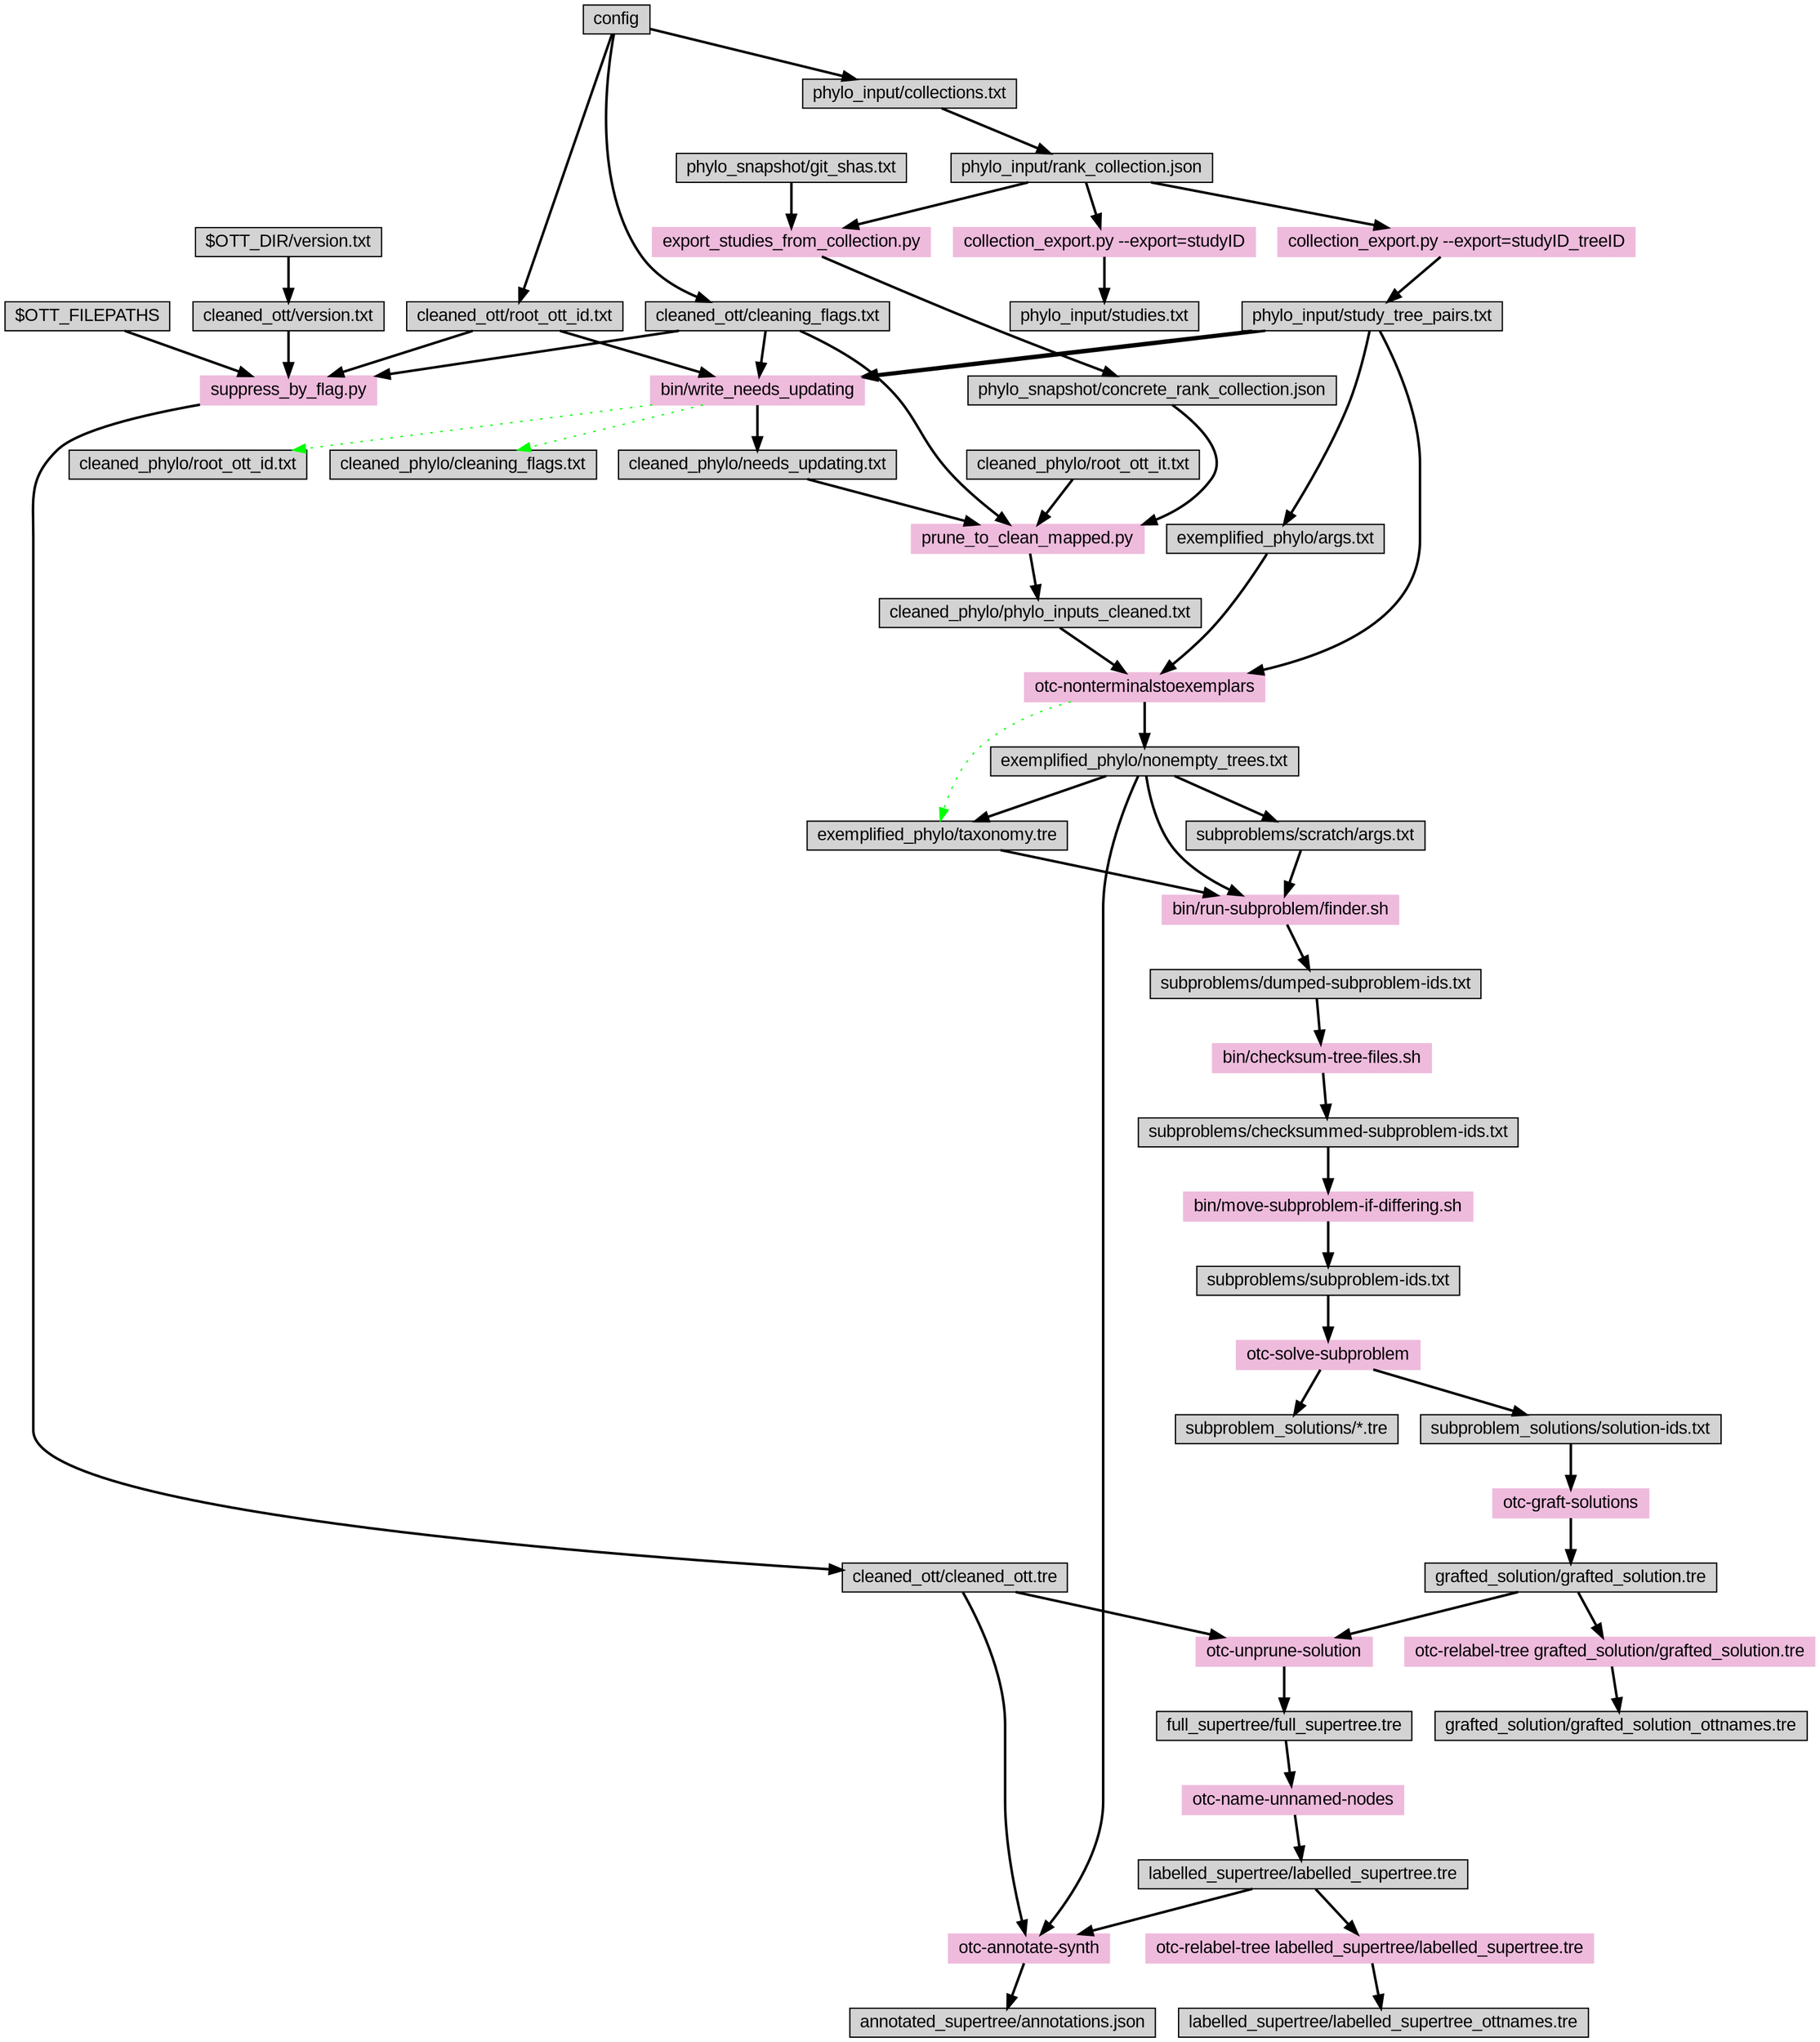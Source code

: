 digraph "make" {
graph [ranksep=0.25, fontname=Arial,  nodesep=0.25, ranksep=0.5];
node [fontname=Arial, style=filled, height=0, width=0, shape=box];
edge [style="setlinewidth(2)"];

config -> "cleaned_ott/root_ott_id.txt"
config -> "cleaned_ott/cleaning_flags.txt"
"$OTT_DIR/version.txt" -> "cleaned_ott/version.txt"

"phylo_input/study_tree_pairs.txt" -> "exemplified_phylo/args.txt"

"phylo_input/study_tree_pairs.txt" -> "otc-nonterminalstoexemplars"
"exemplified_phylo/args.txt" -> "otc-nonterminalstoexemplars"
"cleaned_phylo/phylo_inputs_cleaned.txt" -> "otc-nonterminalstoexemplars"
"otc-nonterminalstoexemplars" -> "exemplified_phylo/nonempty_trees.txt"
"otc-nonterminalstoexemplars" -> "exemplified_phylo/taxonomy.tre" [color=green style=dotted]
"otc-nonterminalstoexemplars"  [style=filled, color="#EEBBDD"]

"exemplified_phylo/nonempty_trees.txt" -> "exemplified_phylo/taxonomy.tre"

"$OTT_FILEPATHS" -> "suppress_by_flag.py"
"cleaned_ott/version.txt" ->  "suppress_by_flag.py"
"cleaned_ott/cleaning_flags.txt" ->  "suppress_by_flag.py"
"cleaned_ott/root_ott_id.txt" ->  "suppress_by_flag.py"
"suppress_by_flag.py" [style=filled, color="#EEBBDD"]
"suppress_by_flag.py" -> "cleaned_ott/cleaned_ott.tre"

"phylo_input/rank_collection.json" -> "collection_export.py --export=studyID"
"collection_export.py --export=studyID" -> "phylo_input/studies.txt"
"collection_export.py --export=studyID" [style=filled, color="#EEBBDD"]

"phylo_input/rank_collection.json" -> "collection_export.py --export=studyID_treeID"
"collection_export.py --export=studyID_treeID" -> "phylo_input/study_tree_pairs.txt"
"collection_export.py --export=studyID_treeID" [style=filled, color="#EEBBDD"]

"phylo_snapshot/git_shas.txt"

"phylo_snapshot/git_shas.txt" ->  "export_studies_from_collection.py"
"phylo_input/rank_collection.json" -> "export_studies_from_collection.py"
"export_studies_from_collection.py" -> "phylo_snapshot/concrete_rank_collection.json"
"export_studies_from_collection.py"  [style=filled, color="#EEBBDD"]

"cleaned_ott/cleaning_flags.txt" -> "bin/write_needs_updating"
"cleaned_ott/root_ott_id.txt" -> "bin/write_needs_updating"
"phylo_input/study_tree_pairs.txt" -> "bin/write_needs_updating"
"phylo_input/study_tree_pairs.txt" -> "bin/write_needs_updating"
"bin/write_needs_updating" -> "cleaned_phylo/needs_updating.txt"
"bin/write_needs_updating" -> "cleaned_phylo/cleaning_flags.txt"  [color=green style=dotted]
"bin/write_needs_updating" -> "cleaned_phylo/root_ott_id.txt"  [color=green style=dotted]
"bin/write_needs_updating"   [style=filled, color="#EEBBDD"]

"cleaned_phylo/needs_updating.txt" -> "prune_to_clean_mapped.py"
"cleaned_ott/cleaning_flags.txt" -> "prune_to_clean_mapped.py"
"cleaned_phylo/root_ott_it.txt" -> "prune_to_clean_mapped.py"
"phylo_snapshot/concrete_rank_collection.json" -> "prune_to_clean_mapped.py"
"prune_to_clean_mapped.py"  [style=filled, color="#EEBBDD"]
"prune_to_clean_mapped.py" -> "cleaned_phylo/phylo_inputs_cleaned.txt"


config -> "phylo_input/collections.txt"
"phylo_input/collections.txt" -> "phylo_input/rank_collection.json"
# here is where we need to depend on whether the collections have changed!

"exemplified_phylo/nonempty_trees.txt" -> "subproblems/scratch/args.txt"

"exemplified_phylo/taxonomy.tre" -> "bin/run-subproblem/finder.sh"
"subproblems/scratch/args.txt" -> "bin/run-subproblem/finder.sh"
"exemplified_phylo/nonempty_trees.txt" -> "bin/run-subproblem/finder.sh"
"bin/run-subproblem/finder.sh" [style=filled, color="#EEBBDD"]
"bin/run-subproblem/finder.sh" -> "subproblems/dumped-subproblem-ids.txt"

"subproblems/dumped-subproblem-ids.txt" -> "bin/checksum-tree-files.sh" 
"bin/checksum-tree-files.sh" [style=filled, color="#EEBBDD"]
"bin/checksum-tree-files.sh" -> "subproblems/checksummed-subproblem-ids.txt"


"subproblems/checksummed-subproblem-ids.txt" -> "bin/move-subproblem-if-differing.sh" 
"bin/move-subproblem-if-differing.sh" [style=filled, color="#EEBBDD"]
"bin/move-subproblem-if-differing.sh" -> "subproblems/subproblem-ids.txt"

"subproblems/subproblem-ids.txt" -> "otc-solve-subproblem"
"otc-solve-subproblem" [style=filled, color="#EEBBDD"]
"otc-solve-subproblem" -> "subproblem_solutions/*.tre"
"otc-solve-subproblem" -> "subproblem_solutions/solution-ids.txt"
"subproblem_solutions/solution-ids.txt"

"subproblem_solutions/solution-ids.txt" -> "otc-graft-solutions"
"otc-graft-solutions" [style=filled, color="#EEBBDD"]
"otc-graft-solutions" -> "grafted_solution/grafted_solution.tre"

"grafted_solution/grafted_solution.tre" -> "otc-relabel-tree grafted_solution/grafted_solution.tre"
"otc-relabel-tree grafted_solution/grafted_solution.tre" [style=filled, color="#EEBBDD"]
"otc-relabel-tree grafted_solution/grafted_solution.tre" -> "grafted_solution/grafted_solution_ottnames.tre"

"cleaned_ott/cleaned_ott.tre" -> "otc-unprune-solution"
"grafted_solution/grafted_solution.tre" -> "otc-unprune-solution"
"otc-unprune-solution" [style=filled, color="#EEBBDD"]
"otc-unprune-solution" -> "full_supertree/full_supertree.tre"

"full_supertree/full_supertree.tre" -> "otc-name-unnamed-nodes"
"otc-name-unnamed-nodes" [style=filled, color="#EEBBDD"]
"otc-name-unnamed-nodes" -> "labelled_supertree/labelled_supertree.tre"

"labelled_supertree/labelled_supertree.tre" -> "otc-relabel-tree labelled_supertree/labelled_supertree.tre"
"otc-relabel-tree labelled_supertree/labelled_supertree.tre" [style=filled, color="#EEBBDD"]
"otc-relabel-tree labelled_supertree/labelled_supertree.tre" -> "labelled_supertree/labelled_supertree_ottnames.tre"

"cleaned_ott/cleaned_ott.tre" -> "otc-annotate-synth"
"labelled_supertree/labelled_supertree.tre" -> "otc-annotate-synth"
"exemplified_phylo/nonempty_trees.txt" -> "otc-annotate-synth"
"otc-annotate-synth" [style=filled, color="#EEBBDD"]
"otc-annotate-synth" -> "annotated_supertree/annotations.json"
}